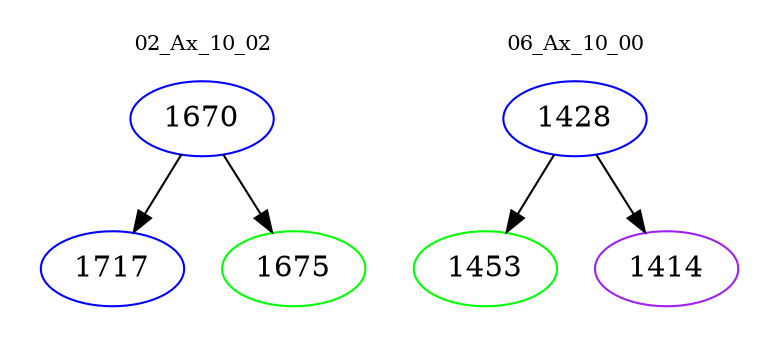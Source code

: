 digraph{
subgraph cluster_0 {
color = white
label = "02_Ax_10_02";
fontsize=10;
T0_1670 [label="1670", color="blue"]
T0_1670 -> T0_1717 [color="black"]
T0_1717 [label="1717", color="blue"]
T0_1670 -> T0_1675 [color="black"]
T0_1675 [label="1675", color="green"]
}
subgraph cluster_1 {
color = white
label = "06_Ax_10_00";
fontsize=10;
T1_1428 [label="1428", color="blue"]
T1_1428 -> T1_1453 [color="black"]
T1_1453 [label="1453", color="green"]
T1_1428 -> T1_1414 [color="black"]
T1_1414 [label="1414", color="purple"]
}
}
